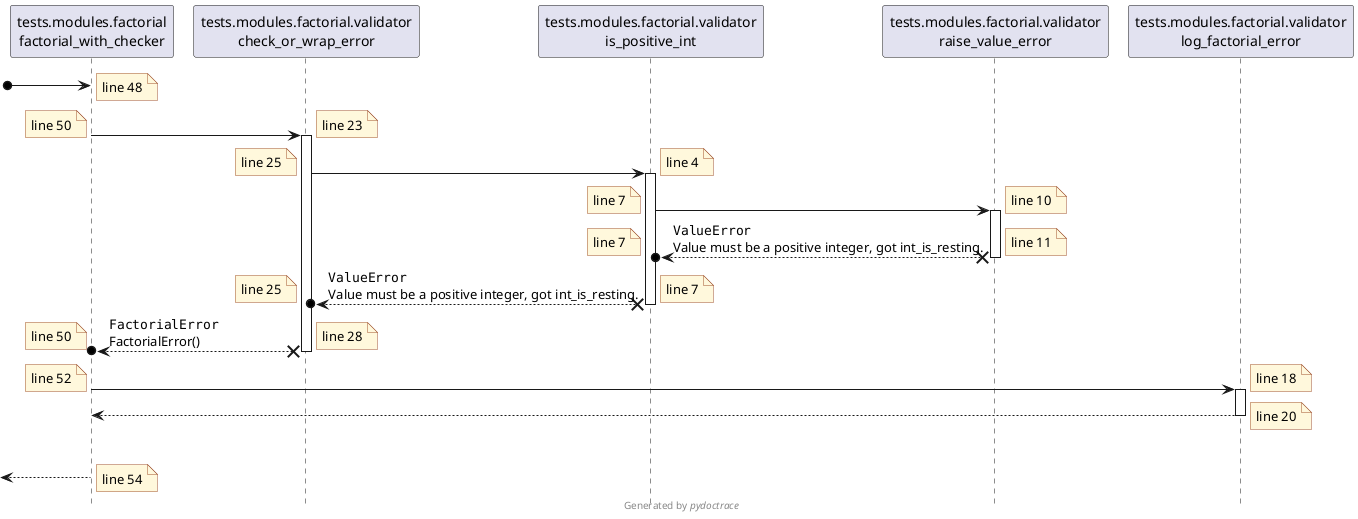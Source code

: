 @startuml tests.modules.factorial.factorial_with_checker-sequence
skinparam BoxPadding 10
skinparam ParticipantPadding 5
skinparam NoteBackgroundColor Cornsilk
skinparam NoteBorderColor Sienna
hide footbox

[o-> "tests.modules.factorial\nfactorial_with_checker"
note right: line 48

"tests.modules.factorial\nfactorial_with_checker" -> "tests.modules.factorial.validator\ncheck_or_wrap_error" ++
note left: line 50
note right: line 23

"tests.modules.factorial.validator\ncheck_or_wrap_error" -> "tests.modules.factorial.validator\nis_positive_int" ++
note left: line 25
note right: line 4

"tests.modules.factorial.validator\nis_positive_int" -> "tests.modules.factorial.validator\nraise_value_error" ++
note left: line 7
note right: line 10

"tests.modules.factorial.validator\nis_positive_int" o<--x "tests.modules.factorial.validator\nraise_value_error": ""ValueError""\nValue must be a positive integer, got int_is_resting.
deactivate "tests.modules.factorial.validator\nraise_value_error"
note right: line 11
note left: line 7

"tests.modules.factorial.validator\ncheck_or_wrap_error" o<--x "tests.modules.factorial.validator\nis_positive_int": ""ValueError""\nValue must be a positive integer, got int_is_resting.
deactivate "tests.modules.factorial.validator\nis_positive_int"
note right: line 7
note left: line 25

"tests.modules.factorial\nfactorial_with_checker" o<--x "tests.modules.factorial.validator\ncheck_or_wrap_error": ""FactorialError""\nFactorialError()
deactivate "tests.modules.factorial.validator\ncheck_or_wrap_error"
note right: line 28
note left: line 50

"tests.modules.factorial\nfactorial_with_checker" -> "tests.modules.factorial.validator\nlog_factorial_error" ++
note left: line 52
note right: line 18

return 
note right: line 20
|||

[<-- "tests.modules.factorial\nfactorial_with_checker": 
note right: line 54

footer Generated by //pydoctrace//
@enduml
